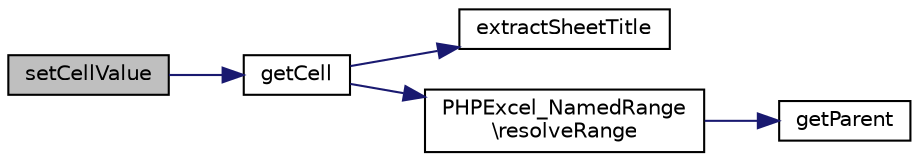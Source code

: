 digraph "setCellValue"
{
  edge [fontname="Helvetica",fontsize="10",labelfontname="Helvetica",labelfontsize="10"];
  node [fontname="Helvetica",fontsize="10",shape=record];
  rankdir="LR";
  Node572 [label="setCellValue",height=0.2,width=0.4,color="black", fillcolor="grey75", style="filled", fontcolor="black"];
  Node572 -> Node573 [color="midnightblue",fontsize="10",style="solid",fontname="Helvetica"];
  Node573 [label="getCell",height=0.2,width=0.4,color="black", fillcolor="white", style="filled",URL="$class_p_h_p_excel___worksheet.html#a5e123e9c143c05385794d280bbd5dd0c"];
  Node573 -> Node574 [color="midnightblue",fontsize="10",style="solid",fontname="Helvetica"];
  Node574 [label="extractSheetTitle",height=0.2,width=0.4,color="black", fillcolor="white", style="filled",URL="$class_p_h_p_excel___worksheet.html#af647112824779ee4dd97cb9ff63926bd"];
  Node573 -> Node575 [color="midnightblue",fontsize="10",style="solid",fontname="Helvetica"];
  Node575 [label="PHPExcel_NamedRange\l\\resolveRange",height=0.2,width=0.4,color="black", fillcolor="white", style="filled",URL="$class_p_h_p_excel___named_range.html#abcf033bf855d17978f0ae3f631da7180"];
  Node575 -> Node576 [color="midnightblue",fontsize="10",style="solid",fontname="Helvetica"];
  Node576 [label="getParent",height=0.2,width=0.4,color="black", fillcolor="white", style="filled",URL="$class_p_h_p_excel___worksheet.html#a95ecaee3537b1ad29b04ef383a57bbae"];
}
